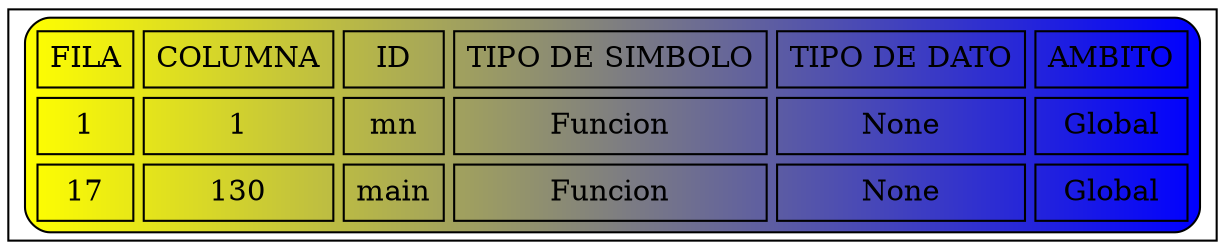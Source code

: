 digraph G{
node [shape=record];
a0 [label=<<TABLE border="1" cellspacing="5" cellpadding="5" style="rounded" bgcolor="yellow:blue">
"<TR><TD>FILA</TD><TD>COLUMNA</TD><TD>ID</TD><TD>TIPO DE SIMBOLO</TD><TD>TIPO DE DATO</TD><TD>AMBITO</TD></TR>
<TR><TD>1</TD><TD>1</TD><TD>mn</TD><TD>Funcion</TD><TD>None</TD><TD>Global</TD></TR>
<TR><TD>17</TD><TD>130</TD><TD>main</TD><TD>Funcion</TD><TD>None</TD><TD>Global</TD></TR>
</TABLE>>];
}